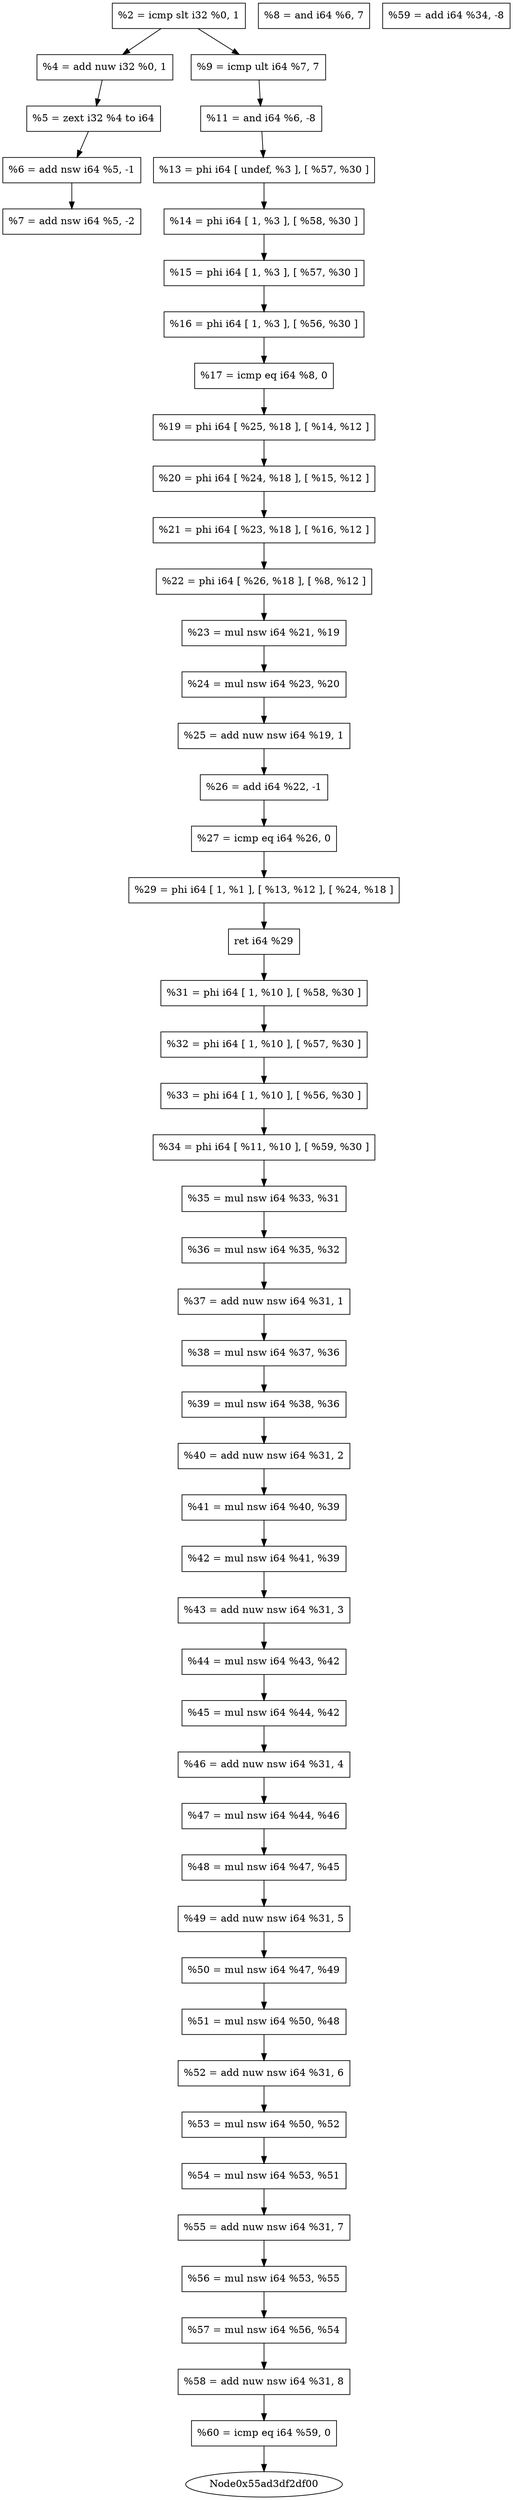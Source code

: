 digraph "DFG for'special_factoriali' function" {
 Node0x55ad3df2a950[shape=record, label="  %2 = icmp slt i32 %0, 1"];
 Node0x55ad3df2aa30[shape=record, label="  %4 = add nuw i32 %0, 1"];
 Node0x55ad3df2ab50[shape=record, label="  %5 = zext i32 %4 to i64"];
 Node0x55ad3df2ac50[shape=record, label="  %6 = add nsw i64 %5, -1"];
 Node0x55ad3df2ad20[shape=record, label="  %7 = add nsw i64 %5, -2"];
 Node0x55ad3df2ae10[shape=record, label="  %8 = and i64 %6, 7"];
 Node0x55ad3df2af00[shape=record, label="  %9 = icmp ult i64 %7, 7"];
 Node0x55ad3df2b000[shape=record, label="  %11 = and i64 %6, -8"];
 Node0x55ad3df2b100[shape=record, label="  %13 = phi i64 [ undef, %3 ], [ %57, %30 ]"];
 Node0x55ad3df2b200[shape=record, label="  %14 = phi i64 [ 1, %3 ], [ %58, %30 ]"];
 Node0x55ad3df2b300[shape=record, label="  %15 = phi i64 [ 1, %3 ], [ %57, %30 ]"];
 Node0x55ad3df2b400[shape=record, label="  %16 = phi i64 [ 1, %3 ], [ %56, %30 ]"];
 Node0x55ad3df2b500[shape=record, label="  %17 = icmp eq i64 %8, 0"];
 Node0x55ad3df2b600[shape=record, label="  %19 = phi i64 [ %25, %18 ], [ %14, %12 ]"];
 Node0x55ad3df2b700[shape=record, label="  %20 = phi i64 [ %24, %18 ], [ %15, %12 ]"];
 Node0x55ad3df2b800[shape=record, label="  %21 = phi i64 [ %23, %18 ], [ %16, %12 ]"];
 Node0x55ad3df2b900[shape=record, label="  %22 = phi i64 [ %26, %18 ], [ %8, %12 ]"];
 Node0x55ad3df2ba00[shape=record, label="  %23 = mul nsw i64 %21, %19"];
 Node0x55ad3df2bb00[shape=record, label="  %24 = mul nsw i64 %23, %20"];
 Node0x55ad3df2bc00[shape=record, label="  %25 = add nuw nsw i64 %19, 1"];
 Node0x55ad3df2bd00[shape=record, label="  %26 = add i64 %22, -1"];
 Node0x55ad3df2be00[shape=record, label="  %27 = icmp eq i64 %26, 0"];
 Node0x55ad3df2bf00[shape=record, label="  %29 = phi i64 [ 1, %1 ], [ %13, %12 ], [ %24, %18 ]"];
 Node0x55ad3df2c000[shape=record, label="  ret i64 %29"];
 Node0x55ad3df2c100[shape=record, label="  %31 = phi i64 [ 1, %10 ], [ %58, %30 ]"];
 Node0x55ad3df2c200[shape=record, label="  %32 = phi i64 [ 1, %10 ], [ %57, %30 ]"];
 Node0x55ad3df2c300[shape=record, label="  %33 = phi i64 [ 1, %10 ], [ %56, %30 ]"];
 Node0x55ad3df2c400[shape=record, label="  %34 = phi i64 [ %11, %10 ], [ %59, %30 ]"];
 Node0x55ad3df2c500[shape=record, label="  %35 = mul nsw i64 %33, %31"];
 Node0x55ad3df2c600[shape=record, label="  %36 = mul nsw i64 %35, %32"];
 Node0x55ad3df2c700[shape=record, label="  %37 = add nuw nsw i64 %31, 1"];
 Node0x55ad3df2c800[shape=record, label="  %38 = mul nsw i64 %37, %36"];
 Node0x55ad3df2c900[shape=record, label="  %39 = mul nsw i64 %38, %36"];
 Node0x55ad3df2ca00[shape=record, label="  %40 = add nuw nsw i64 %31, 2"];
 Node0x55ad3df2cb00[shape=record, label="  %41 = mul nsw i64 %40, %39"];
 Node0x55ad3df2cc00[shape=record, label="  %42 = mul nsw i64 %41, %39"];
 Node0x55ad3df2cd00[shape=record, label="  %43 = add nuw nsw i64 %31, 3"];
 Node0x55ad3df2ce00[shape=record, label="  %44 = mul nsw i64 %43, %42"];
 Node0x55ad3df2cf00[shape=record, label="  %45 = mul nsw i64 %44, %42"];
 Node0x55ad3df2d000[shape=record, label="  %46 = add nuw nsw i64 %31, 4"];
 Node0x55ad3df2d100[shape=record, label="  %47 = mul nsw i64 %44, %46"];
 Node0x55ad3df2d200[shape=record, label="  %48 = mul nsw i64 %47, %45"];
 Node0x55ad3df2d300[shape=record, label="  %49 = add nuw nsw i64 %31, 5"];
 Node0x55ad3df2d400[shape=record, label="  %50 = mul nsw i64 %47, %49"];
 Node0x55ad3df2d500[shape=record, label="  %51 = mul nsw i64 %50, %48"];
 Node0x55ad3df2d600[shape=record, label="  %52 = add nuw nsw i64 %31, 6"];
 Node0x55ad3df2d700[shape=record, label="  %53 = mul nsw i64 %50, %52"];
 Node0x55ad3df2d800[shape=record, label="  %54 = mul nsw i64 %53, %51"];
 Node0x55ad3df2d900[shape=record, label="  %55 = add nuw nsw i64 %31, 7"];
 Node0x55ad3df2da00[shape=record, label="  %56 = mul nsw i64 %53, %55"];
 Node0x55ad3df2db00[shape=record, label="  %57 = mul nsw i64 %56, %54"];
 Node0x55ad3df2dc00[shape=record, label="  %58 = add nuw nsw i64 %31, 8"];
 Node0x55ad3df2dd00[shape=record, label="  %59 = add i64 %34, -8"];
 Node0x55ad3df2de00[shape=record, label="  %60 = icmp eq i64 %59, 0"];

 Node0x55ad3df2a950 -> Node0x55ad3df2aa30
 Node0x55ad3df2aa30 -> Node0x55ad3df2ab50
 Node0x55ad3df2ab50 -> Node0x55ad3df2ac50
 Node0x55ad3df2ac50 -> Node0x55ad3df2ad20
 Node0x55ad3df2a950 -> Node0x55ad3df2af00
 Node0x55ad3df2af00 -> Node0x55ad3df2b000
 Node0x55ad3df2b000 -> Node0x55ad3df2b100
 Node0x55ad3df2b100 -> Node0x55ad3df2b200
 Node0x55ad3df2b200 -> Node0x55ad3df2b300
 Node0x55ad3df2b300 -> Node0x55ad3df2b400
 Node0x55ad3df2b400 -> Node0x55ad3df2b500
 Node0x55ad3df2b500 -> Node0x55ad3df2b600
 Node0x55ad3df2b600 -> Node0x55ad3df2b700
 Node0x55ad3df2b700 -> Node0x55ad3df2b800
 Node0x55ad3df2b800 -> Node0x55ad3df2b900
 Node0x55ad3df2b900 -> Node0x55ad3df2ba00
 Node0x55ad3df2ba00 -> Node0x55ad3df2bb00
 Node0x55ad3df2bb00 -> Node0x55ad3df2bc00
 Node0x55ad3df2bc00 -> Node0x55ad3df2bd00
 Node0x55ad3df2bd00 -> Node0x55ad3df2be00
 Node0x55ad3df2be00 -> Node0x55ad3df2bf00
 Node0x55ad3df2bf00 -> Node0x55ad3df2c000
 Node0x55ad3df2c000 -> Node0x55ad3df2c100
 Node0x55ad3df2c100 -> Node0x55ad3df2c200
 Node0x55ad3df2c200 -> Node0x55ad3df2c300
 Node0x55ad3df2c300 -> Node0x55ad3df2c400
 Node0x55ad3df2c400 -> Node0x55ad3df2c500
 Node0x55ad3df2c500 -> Node0x55ad3df2c600
 Node0x55ad3df2c600 -> Node0x55ad3df2c700
 Node0x55ad3df2c700 -> Node0x55ad3df2c800
 Node0x55ad3df2c800 -> Node0x55ad3df2c900
 Node0x55ad3df2c900 -> Node0x55ad3df2ca00
 Node0x55ad3df2ca00 -> Node0x55ad3df2cb00
 Node0x55ad3df2cb00 -> Node0x55ad3df2cc00
 Node0x55ad3df2cc00 -> Node0x55ad3df2cd00
 Node0x55ad3df2cd00 -> Node0x55ad3df2ce00
 Node0x55ad3df2ce00 -> Node0x55ad3df2cf00
 Node0x55ad3df2cf00 -> Node0x55ad3df2d000
 Node0x55ad3df2d000 -> Node0x55ad3df2d100
 Node0x55ad3df2d100 -> Node0x55ad3df2d200
 Node0x55ad3df2d200 -> Node0x55ad3df2d300
 Node0x55ad3df2d300 -> Node0x55ad3df2d400
 Node0x55ad3df2d400 -> Node0x55ad3df2d500
 Node0x55ad3df2d500 -> Node0x55ad3df2d600
 Node0x55ad3df2d600 -> Node0x55ad3df2d700
 Node0x55ad3df2d700 -> Node0x55ad3df2d800
 Node0x55ad3df2d800 -> Node0x55ad3df2d900
 Node0x55ad3df2d900 -> Node0x55ad3df2da00
 Node0x55ad3df2da00 -> Node0x55ad3df2db00
 Node0x55ad3df2db00 -> Node0x55ad3df2dc00
 Node0x55ad3df2dc00 -> Node0x55ad3df2de00
 Node0x55ad3df2de00 -> Node0x55ad3df2df00
}